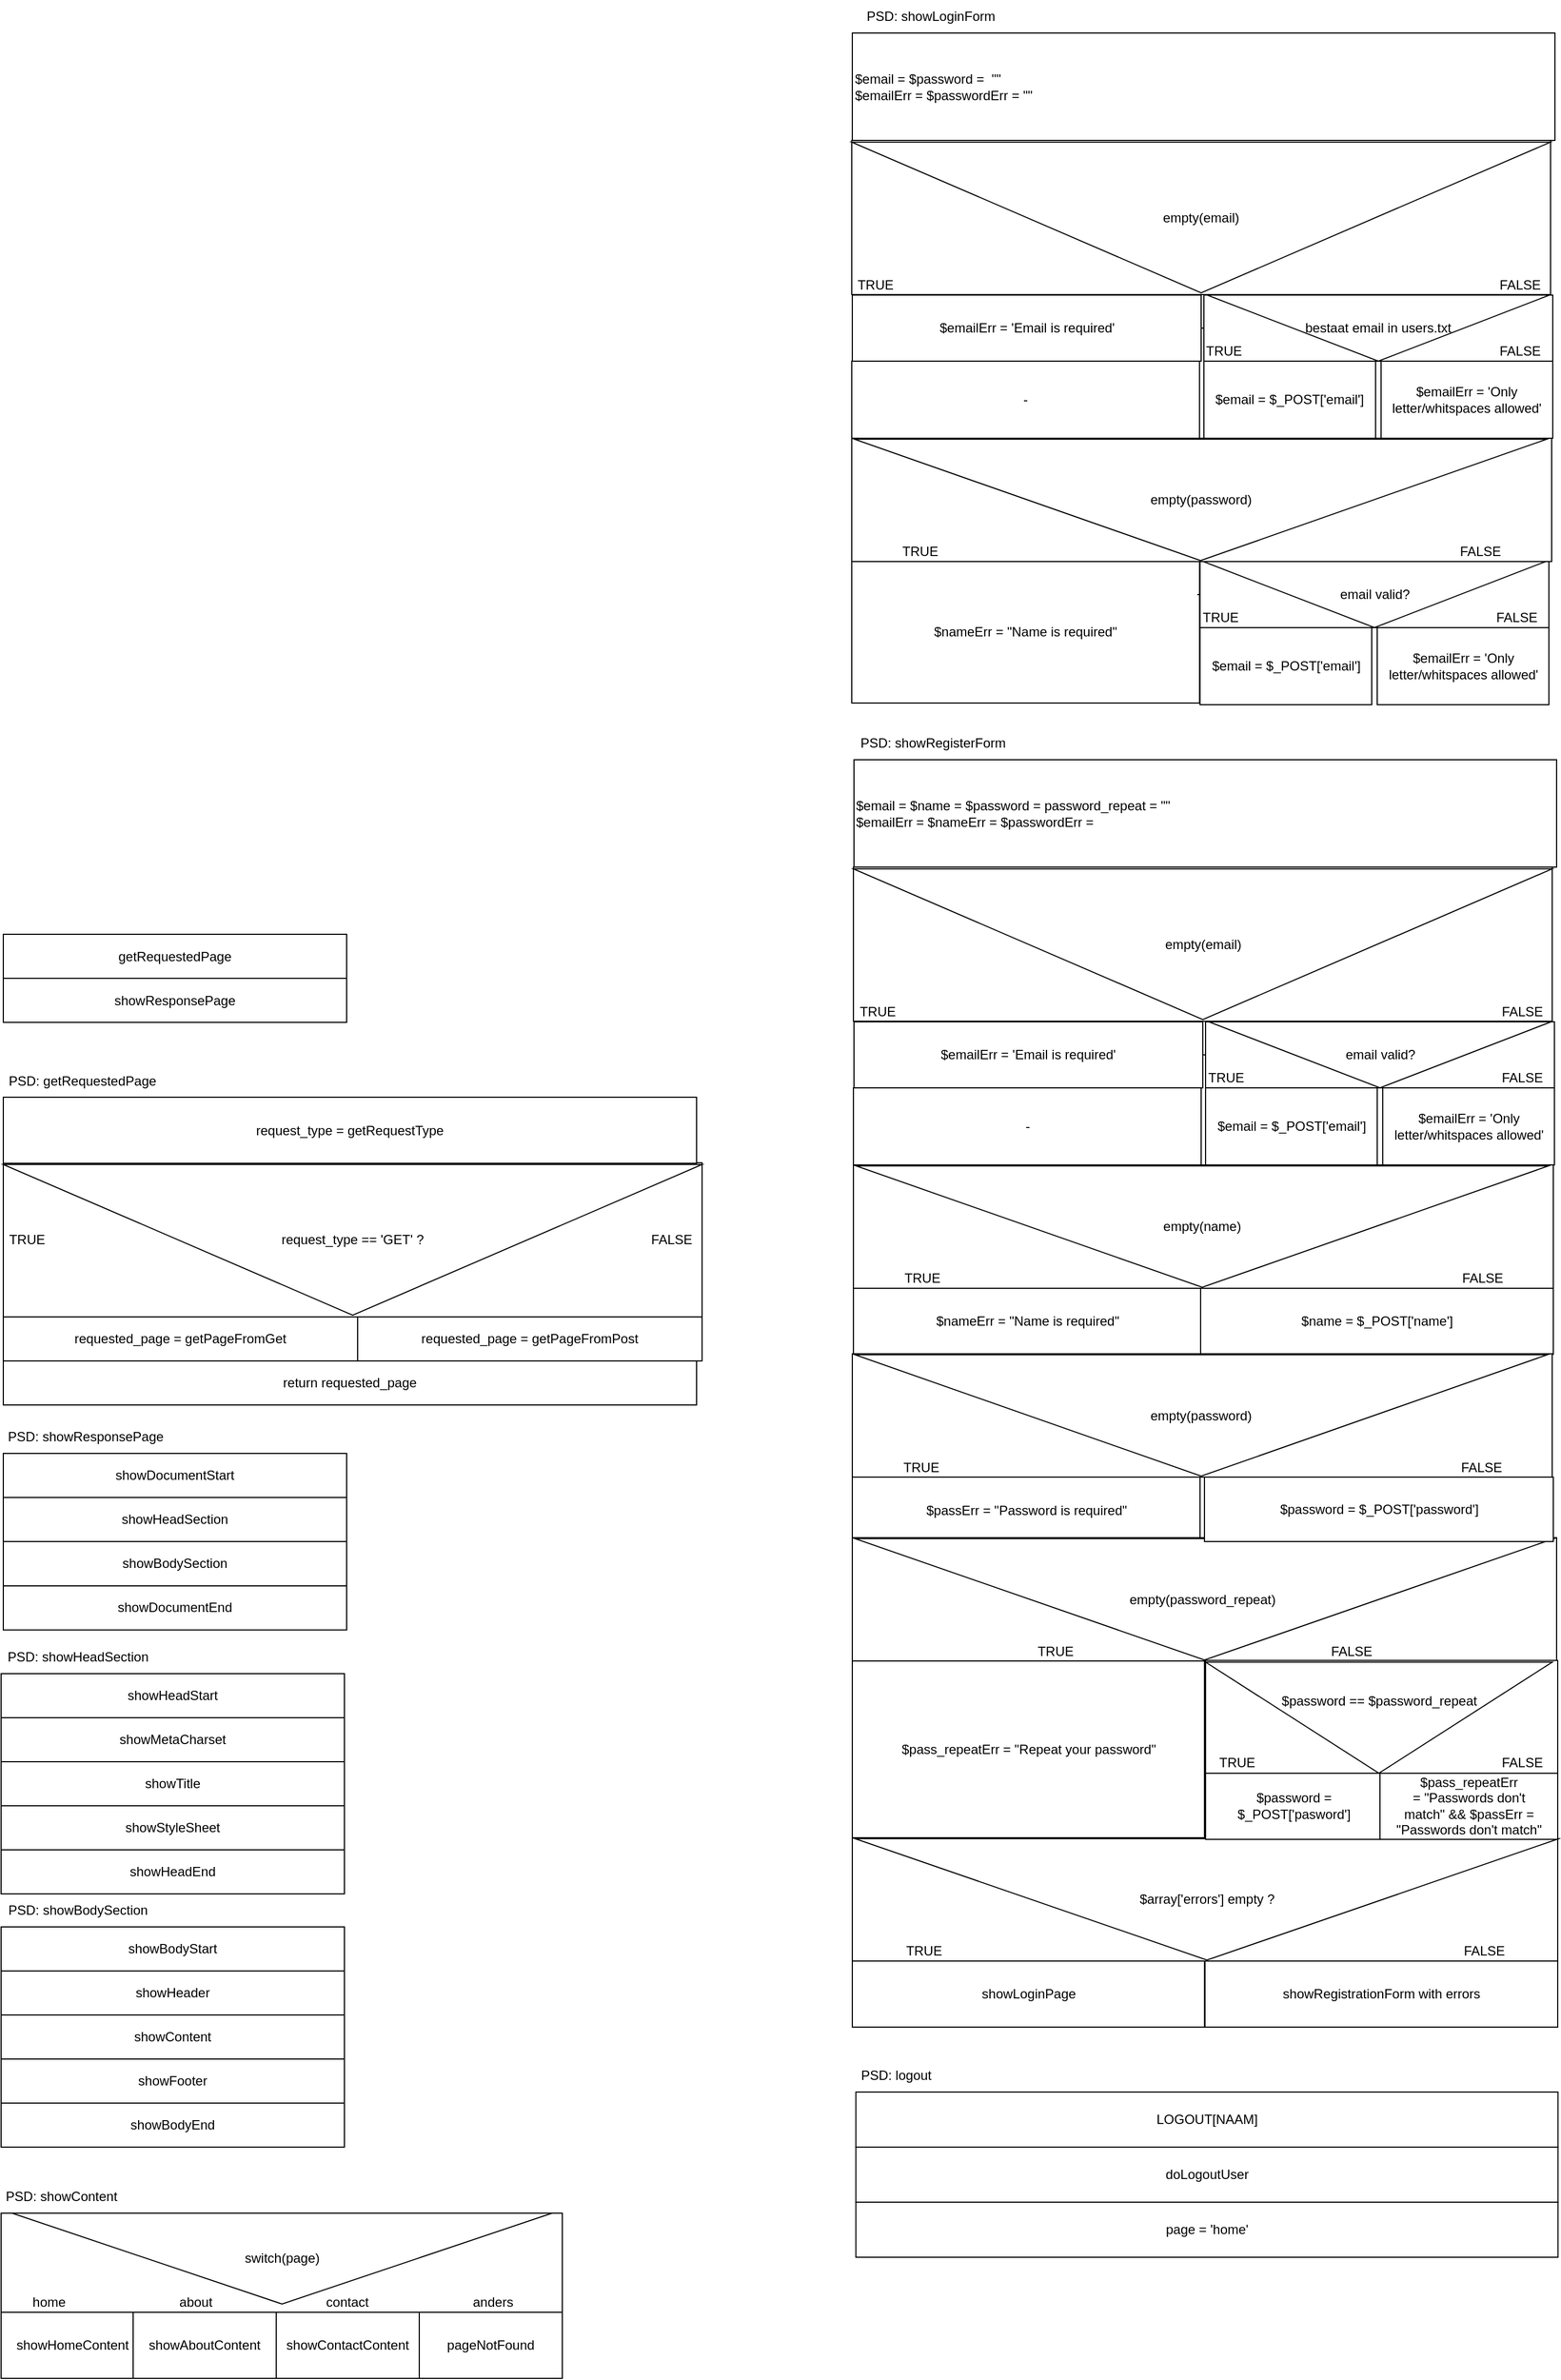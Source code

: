<mxfile>
    <diagram id="DWC-TpvhNI_4SlBnLtU3" name="Page-1">
        <mxGraphModel dx="1130" dy="1892" grid="1" gridSize="10" guides="1" tooltips="1" connect="1" arrows="1" fold="1" page="1" pageScale="1" pageWidth="850" pageHeight="1100" math="0" shadow="0">
            <root>
                <mxCell id="0"/>
                <mxCell id="1" parent="0"/>
                <mxCell id="2" value="requested_page = getPageFromGet" style="rounded=0;whiteSpace=wrap;html=1;" parent="1" vertex="1">
                    <mxGeometry x="110" y="116" width="322" height="40" as="geometry"/>
                </mxCell>
                <mxCell id="3" value="return requested_page" style="rounded=0;whiteSpace=wrap;html=1;" parent="1" vertex="1">
                    <mxGeometry x="110" y="156" width="630" height="40" as="geometry"/>
                </mxCell>
                <mxCell id="4" value="showDocumentStart" style="rounded=0;whiteSpace=wrap;html=1;" parent="1" vertex="1">
                    <mxGeometry x="110" y="240" width="312" height="40" as="geometry"/>
                </mxCell>
                <mxCell id="5" value="showHeadSection" style="rounded=0;whiteSpace=wrap;html=1;" parent="1" vertex="1">
                    <mxGeometry x="110" y="280" width="312" height="40" as="geometry"/>
                </mxCell>
                <mxCell id="6" value="showBodySection" style="rounded=0;whiteSpace=wrap;html=1;" parent="1" vertex="1">
                    <mxGeometry x="110" y="320" width="312" height="40.31" as="geometry"/>
                </mxCell>
                <mxCell id="7" value="showDocumentEnd" style="rounded=0;whiteSpace=wrap;html=1;" parent="1" vertex="1">
                    <mxGeometry x="110" y="360.31" width="312" height="40" as="geometry"/>
                </mxCell>
                <mxCell id="8" value="showBodyStart" style="rounded=0;whiteSpace=wrap;html=1;" parent="1" vertex="1">
                    <mxGeometry x="108" y="670" width="312" height="40" as="geometry"/>
                </mxCell>
                <mxCell id="9" value="showHeader" style="rounded=0;whiteSpace=wrap;html=1;" parent="1" vertex="1">
                    <mxGeometry x="108" y="710" width="312" height="40" as="geometry"/>
                </mxCell>
                <mxCell id="10" value="showContent" style="rounded=0;whiteSpace=wrap;html=1;" parent="1" vertex="1">
                    <mxGeometry x="108" y="750" width="312" height="40" as="geometry"/>
                </mxCell>
                <mxCell id="11" value="PSD: showResponsePage" style="text;html=1;strokeColor=none;fillColor=none;align=center;verticalAlign=middle;whiteSpace=wrap;rounded=0;" parent="1" vertex="1">
                    <mxGeometry x="110" y="210" width="150" height="30" as="geometry"/>
                </mxCell>
                <mxCell id="12" value="PSD: showBodySection" style="text;html=1;strokeColor=none;fillColor=none;align=center;verticalAlign=middle;whiteSpace=wrap;rounded=0;" parent="1" vertex="1">
                    <mxGeometry x="108" y="640" width="140" height="30" as="geometry"/>
                </mxCell>
                <mxCell id="13" value="&amp;nbsp;TRUE&lt;span style=&quot;white-space: pre;&quot;&gt;&#9;&lt;/span&gt;&lt;span style=&quot;white-space: pre;&quot;&gt;&#9;&lt;/span&gt;&lt;span style=&quot;white-space: pre;&quot;&gt;&#9;&lt;/span&gt;&lt;span style=&quot;white-space: pre;&quot;&gt;&#9;&lt;/span&gt;&lt;span style=&quot;white-space: pre;&quot;&gt;&#9;&lt;/span&gt;&lt;span style=&quot;white-space: pre;&quot;&gt;&#9;&lt;/span&gt;&lt;span style=&quot;white-space: pre;&quot;&gt;&#9;&lt;/span&gt;&lt;span style=&quot;white-space: pre;&quot;&gt;&#9;&lt;/span&gt;&lt;span style=&quot;white-space: pre;&quot;&gt;&#9;&lt;/span&gt;&lt;span style=&quot;white-space: pre;&quot;&gt;&#9;&lt;/span&gt;&lt;span style=&quot;white-space: pre;&quot;&gt;&#9;&lt;/span&gt;&lt;span style=&quot;white-space: pre;&quot;&gt;&#9;&lt;/span&gt;&lt;span style=&quot;white-space: pre;&quot;&gt;&#9;&lt;/span&gt;&lt;span style=&quot;white-space: pre;&quot;&gt;&#9;&lt;/span&gt;&lt;span style=&quot;white-space: pre;&quot;&gt;&#9;&lt;/span&gt;&lt;span style=&quot;white-space: pre;&quot;&gt;&#9;&lt;/span&gt;&lt;span style=&quot;white-space: pre;&quot;&gt;&#9;&lt;/span&gt;&lt;span style=&quot;white-space: pre;&quot;&gt;&#9;&lt;/span&gt;&lt;span style=&quot;white-space: pre;&quot;&gt;&#9;&lt;/span&gt;&lt;span style=&quot;white-space: pre;&quot;&gt;&#9;&lt;/span&gt;&lt;span style=&quot;white-space: pre;&quot;&gt;&#9;&lt;/span&gt;FALSE" style="rounded=0;whiteSpace=wrap;html=1;align=left;" parent="1" vertex="1">
                    <mxGeometry x="110" y="-24" width="635" height="140" as="geometry"/>
                </mxCell>
                <mxCell id="14" value="&lt;div style=&quot;&quot;&gt;request_type == 'GET' ?&lt;/div&gt;" style="triangle;whiteSpace=wrap;html=1;rotation=90;align=center;verticalAlign=middle;horizontal=0;" parent="1" vertex="1">
                    <mxGeometry x="359.07" y="-271.5" width="136.87" height="635" as="geometry"/>
                </mxCell>
                <mxCell id="15" value="getRequestedPage" style="rounded=0;whiteSpace=wrap;html=1;" parent="1" vertex="1">
                    <mxGeometry x="110" y="-231.5" width="312" height="40" as="geometry"/>
                </mxCell>
                <mxCell id="16" value="showResponsePage" style="rounded=0;whiteSpace=wrap;html=1;" parent="1" vertex="1">
                    <mxGeometry x="110" y="-191.5" width="312" height="40" as="geometry"/>
                </mxCell>
                <mxCell id="17" value="PSD: showContent" style="text;html=1;strokeColor=none;fillColor=none;align=center;verticalAlign=middle;whiteSpace=wrap;rounded=0;" parent="1" vertex="1">
                    <mxGeometry x="108" y="900" width="110" height="30" as="geometry"/>
                </mxCell>
                <mxCell id="18" value="&lt;span style=&quot;white-space: pre;&quot;&gt;&#9;&lt;/span&gt;home&lt;span style=&quot;white-space: pre;&quot;&gt;&#9;&lt;/span&gt;&lt;span style=&quot;white-space: pre;&quot;&gt;&#9;&lt;span style=&quot;white-space: pre;&quot;&gt;&#9;&lt;span style=&quot;white-space: pre;&quot;&gt;&#9;&lt;/span&gt;&lt;/span&gt;&lt;/span&gt;about&lt;span style=&quot;white-space: pre;&quot;&gt;&#9;&lt;/span&gt;&lt;span style=&quot;white-space: pre;&quot;&gt;&#9;&lt;/span&gt;&lt;span style=&quot;white-space: pre;&quot;&gt;&#9;&lt;/span&gt;&amp;nbsp; &amp;nbsp; &amp;nbsp;&lt;span style=&quot;white-space: pre;&quot;&gt;&#9;&lt;/span&gt;contact&amp;nbsp; &amp;nbsp; &amp;nbsp; &amp;nbsp;&lt;span style=&quot;white-space: pre;&quot;&gt;&#9;&lt;span style=&quot;white-space: pre;&quot;&gt;&#9;&lt;/span&gt;&lt;span style=&quot;white-space: pre;&quot;&gt;&#9;&lt;/span&gt;&lt;/span&gt;anders" style="rounded=0;whiteSpace=wrap;html=1;verticalAlign=bottom;align=left;" parent="1" vertex="1">
                    <mxGeometry x="108" y="930" width="510" height="90" as="geometry"/>
                </mxCell>
                <mxCell id="19" value="showHomeContent" style="rounded=0;whiteSpace=wrap;html=1;" parent="1" vertex="1">
                    <mxGeometry x="108" y="1020" width="130" height="60" as="geometry"/>
                </mxCell>
                <mxCell id="20" value="showAboutContent" style="rounded=0;whiteSpace=wrap;html=1;" parent="1" vertex="1">
                    <mxGeometry x="228" y="1020" width="130" height="60" as="geometry"/>
                </mxCell>
                <mxCell id="21" value="showContactContent" style="rounded=0;whiteSpace=wrap;html=1;" parent="1" vertex="1">
                    <mxGeometry x="358" y="1020" width="130" height="60" as="geometry"/>
                </mxCell>
                <mxCell id="22" value="switch(page)" style="triangle;whiteSpace=wrap;html=1;rotation=90;horizontal=0;" parent="1" vertex="1">
                    <mxGeometry x="322.07" y="725.94" width="82.5" height="490.63" as="geometry"/>
                </mxCell>
                <mxCell id="23" value="pageNotFound" style="rounded=0;whiteSpace=wrap;html=1;" parent="1" vertex="1">
                    <mxGeometry x="488" y="1020" width="130" height="60" as="geometry"/>
                </mxCell>
                <mxCell id="24" value="request_type = getRequestType" style="rounded=0;whiteSpace=wrap;html=1;" parent="1" vertex="1">
                    <mxGeometry x="110" y="-83.5" width="630" height="60" as="geometry"/>
                </mxCell>
                <mxCell id="25" value="requested_page = getPageFromPost" style="rounded=0;whiteSpace=wrap;html=1;" parent="1" vertex="1">
                    <mxGeometry x="432" y="116" width="313" height="40" as="geometry"/>
                </mxCell>
                <mxCell id="26" value="showFooter" style="rounded=0;whiteSpace=wrap;html=1;" parent="1" vertex="1">
                    <mxGeometry x="108" y="790" width="312" height="40" as="geometry"/>
                </mxCell>
                <mxCell id="27" value="showBodyEnd" style="rounded=0;whiteSpace=wrap;html=1;" parent="1" vertex="1">
                    <mxGeometry x="108" y="830" width="312" height="40" as="geometry"/>
                </mxCell>
                <mxCell id="28" value="PSD: getRequestedPage" style="text;html=1;strokeColor=none;fillColor=none;align=center;verticalAlign=middle;whiteSpace=wrap;rounded=0;" parent="1" vertex="1">
                    <mxGeometry x="112" y="-113.5" width="140" height="30" as="geometry"/>
                </mxCell>
                <mxCell id="29" value="showHeadStart" style="rounded=0;whiteSpace=wrap;html=1;" parent="1" vertex="1">
                    <mxGeometry x="108" y="440" width="312" height="40" as="geometry"/>
                </mxCell>
                <mxCell id="30" value="showMetaCharset" style="rounded=0;whiteSpace=wrap;html=1;" parent="1" vertex="1">
                    <mxGeometry x="108" y="480" width="312" height="40" as="geometry"/>
                </mxCell>
                <mxCell id="31" value="showTitle" style="rounded=0;whiteSpace=wrap;html=1;" parent="1" vertex="1">
                    <mxGeometry x="108" y="520" width="312" height="40" as="geometry"/>
                </mxCell>
                <mxCell id="32" value="PSD: showHeadSection" style="text;html=1;strokeColor=none;fillColor=none;align=center;verticalAlign=middle;whiteSpace=wrap;rounded=0;" parent="1" vertex="1">
                    <mxGeometry x="108" y="410" width="140" height="30" as="geometry"/>
                </mxCell>
                <mxCell id="33" value="showStyleSheet" style="rounded=0;whiteSpace=wrap;html=1;" parent="1" vertex="1">
                    <mxGeometry x="108" y="560" width="312" height="40" as="geometry"/>
                </mxCell>
                <mxCell id="34" value="showHeadEnd" style="rounded=0;whiteSpace=wrap;html=1;" parent="1" vertex="1">
                    <mxGeometry x="108" y="600" width="312" height="40" as="geometry"/>
                </mxCell>
                <mxCell id="35" value="PSD: showRegisterForm" style="text;html=1;strokeColor=none;fillColor=none;align=center;verticalAlign=middle;whiteSpace=wrap;rounded=0;" parent="1" vertex="1">
                    <mxGeometry x="881.51" y="-420" width="146" height="30" as="geometry"/>
                </mxCell>
                <mxCell id="40" value="&amp;nbsp;TRUE&lt;span style=&quot;white-space: pre;&quot;&gt;&#9;&lt;/span&gt;&lt;span style=&quot;white-space: pre;&quot;&gt;&#9;&lt;/span&gt;&lt;span style=&quot;white-space: pre;&quot;&gt;&#9;&lt;/span&gt;&lt;span style=&quot;white-space: pre;&quot;&gt;&#9;&lt;/span&gt;&lt;span style=&quot;white-space: pre;&quot;&gt;&#9;&lt;/span&gt;&lt;span style=&quot;white-space: pre;&quot;&gt;&#9;&lt;/span&gt;&lt;span style=&quot;white-space: pre;&quot;&gt;&#9;&lt;/span&gt;&lt;span style=&quot;white-space: pre;&quot;&gt;&#9;&lt;/span&gt;&lt;span style=&quot;white-space: pre;&quot;&gt;&#9;&lt;/span&gt;&lt;span style=&quot;white-space: pre;&quot;&gt;&#9;&lt;/span&gt;&lt;span style=&quot;white-space: pre;&quot;&gt;&#9;&lt;/span&gt;&lt;span style=&quot;white-space: pre;&quot;&gt;&#9;&lt;/span&gt;&lt;span style=&quot;white-space: pre;&quot;&gt;&#9;&lt;/span&gt;&lt;span style=&quot;white-space: pre;&quot;&gt;&#9;&lt;/span&gt;&lt;span style=&quot;white-space: pre;&quot;&gt;&#9;&lt;/span&gt;&lt;span style=&quot;white-space: pre;&quot;&gt;&#9;&lt;/span&gt;&lt;span style=&quot;white-space: pre;&quot;&gt;&#9;&lt;/span&gt;&lt;span style=&quot;white-space: pre;&quot;&gt;&#9;&lt;/span&gt;&lt;span style=&quot;white-space: pre;&quot;&gt;&#9;&lt;/span&gt;&lt;span style=&quot;white-space: pre;&quot;&gt;&#9;&lt;/span&gt;&lt;span style=&quot;white-space: pre;&quot;&gt;&#9;&lt;/span&gt;FALSE" style="rounded=0;whiteSpace=wrap;html=1;align=left;verticalAlign=bottom;" parent="1" vertex="1">
                    <mxGeometry x="882.52" y="-292.5" width="635" height="140" as="geometry"/>
                </mxCell>
                <mxCell id="41" value="empty(email)" style="triangle;whiteSpace=wrap;html=1;rotation=90;align=center;verticalAlign=middle;horizontal=0;" parent="1" vertex="1">
                    <mxGeometry x="1131.59" y="-540" width="136.87" height="635" as="geometry"/>
                </mxCell>
                <mxCell id="45" value="" style="edgeStyle=none;html=1;" parent="1" source="42" target="44" edge="1">
                    <mxGeometry relative="1" as="geometry"/>
                </mxCell>
                <mxCell id="42" value="$emailErr = 'Email is required'" style="rounded=0;whiteSpace=wrap;html=1;" parent="1" vertex="1">
                    <mxGeometry x="883.02" y="-152" width="317" height="60" as="geometry"/>
                </mxCell>
                <mxCell id="43" value="TRUE&lt;span style=&quot;white-space: pre;&quot;&gt;&#9;&lt;/span&gt;&lt;span style=&quot;white-space: pre;&quot;&gt;&#9;&lt;/span&gt;&lt;span style=&quot;white-space: pre;&quot;&gt;&#9;&lt;/span&gt;&lt;span style=&quot;white-space: pre;&quot;&gt;&#9;&lt;/span&gt;&lt;span style=&quot;white-space: pre;&quot;&gt;&#9;&lt;/span&gt;&lt;span style=&quot;white-space: pre;&quot;&gt;&#9;&lt;/span&gt;&lt;span style=&quot;white-space: pre;&quot;&gt;&#9;&lt;/span&gt;&lt;span style=&quot;white-space: pre;&quot;&gt;&#9;&lt;/span&gt;&lt;span style=&quot;white-space: pre;&quot;&gt;&#9;&lt;/span&gt;FALSE" style="rounded=0;whiteSpace=wrap;html=1;align=left;verticalAlign=bottom;" parent="1" vertex="1">
                    <mxGeometry x="1202.52" y="-152" width="317" height="60" as="geometry"/>
                </mxCell>
                <mxCell id="44" value="email valid?" style="triangle;whiteSpace=wrap;html=1;rotation=90;horizontal=0;" parent="1" vertex="1">
                    <mxGeometry x="1331.02" y="-277.5" width="60" height="311" as="geometry"/>
                </mxCell>
                <mxCell id="46" value="$email = $_POST['email']" style="rounded=0;whiteSpace=wrap;html=1;align=center;" parent="1" vertex="1">
                    <mxGeometry x="1202.52" y="-92" width="156" height="70" as="geometry"/>
                </mxCell>
                <mxCell id="47" value="$emailErr = 'Only letter/whitspaces allowed'" style="rounded=0;whiteSpace=wrap;html=1;align=center;" parent="1" vertex="1">
                    <mxGeometry x="1363.52" y="-92" width="156" height="70" as="geometry"/>
                </mxCell>
                <mxCell id="49" value="-" style="rounded=0;whiteSpace=wrap;html=1;align=center;" parent="1" vertex="1">
                    <mxGeometry x="882.52" y="-92" width="316" height="70" as="geometry"/>
                </mxCell>
                <mxCell id="50" value="TRUE&lt;span style=&quot;white-space: pre;&quot;&gt;&#9;&lt;/span&gt;&lt;span style=&quot;white-space: pre;&quot;&gt;&#9;&lt;/span&gt;&lt;span style=&quot;white-space: pre;&quot;&gt;&#9;&lt;/span&gt;&lt;span style=&quot;white-space: pre;&quot;&gt;&#9;&lt;/span&gt;&lt;span style=&quot;white-space: pre;&quot;&gt;&#9;&lt;/span&gt;&lt;span style=&quot;white-space: pre;&quot;&gt;&#9;&lt;/span&gt;&lt;span style=&quot;white-space: pre;&quot;&gt;&#9;&lt;/span&gt;&lt;span style=&quot;white-space: pre;&quot;&gt;&#9;&lt;/span&gt;&lt;span style=&quot;white-space: pre;&quot;&gt;&#9;&lt;/span&gt;&lt;span style=&quot;white-space: pre;&quot;&gt;&#9;&lt;/span&gt;&lt;span style=&quot;white-space: pre;&quot;&gt;&#9;&lt;/span&gt;&lt;span style=&quot;white-space: pre;&quot;&gt;&#9;&lt;/span&gt;&lt;span style=&quot;white-space: pre;&quot;&gt;&#9;&lt;/span&gt;&lt;span style=&quot;white-space: pre;&quot;&gt;&#9;&lt;/span&gt;&lt;span style=&quot;white-space: pre;&quot;&gt;&#9;&lt;/span&gt;&lt;span style=&quot;white-space: pre;&quot;&gt;&#9;&lt;/span&gt;&lt;span style=&quot;white-space: pre;&quot;&gt;&#9;&lt;/span&gt;&lt;span style=&quot;white-space: pre;&quot;&gt;&#9;&lt;/span&gt;FALSE" style="rounded=0;whiteSpace=wrap;html=1;verticalAlign=bottom;horizontal=1;" parent="1" vertex="1">
                    <mxGeometry x="882.52" y="-22" width="636" height="112" as="geometry"/>
                </mxCell>
                <mxCell id="51" value="empty(name)" style="triangle;whiteSpace=wrap;html=1;rotation=90;horizontal=0;" parent="1" vertex="1">
                    <mxGeometry x="1144.39" y="-280.5" width="110.25" height="629" as="geometry"/>
                </mxCell>
                <mxCell id="52" value="$nameErr = &quot;Name is required&quot;" style="rounded=0;whiteSpace=wrap;html=1;" parent="1" vertex="1">
                    <mxGeometry x="882.52" y="90" width="316" height="60" as="geometry"/>
                </mxCell>
                <mxCell id="53" value="$name = $_POST['name']" style="rounded=0;whiteSpace=wrap;html=1;" parent="1" vertex="1">
                    <mxGeometry x="1198.02" y="90" width="320.5" height="60" as="geometry"/>
                </mxCell>
                <mxCell id="54" value="TRUE&lt;span style=&quot;white-space: pre;&quot;&gt;&#9;&lt;/span&gt;&lt;span style=&quot;white-space: pre;&quot;&gt;&#9;&lt;/span&gt;&lt;span style=&quot;white-space: pre;&quot;&gt;&#9;&lt;/span&gt;&lt;span style=&quot;white-space: pre;&quot;&gt;&#9;&lt;/span&gt;&lt;span style=&quot;white-space: pre;&quot;&gt;&#9;&lt;/span&gt;&lt;span style=&quot;white-space: pre;&quot;&gt;&#9;&lt;/span&gt;&lt;span style=&quot;white-space: pre;&quot;&gt;&#9;&lt;/span&gt;&lt;span style=&quot;white-space: pre;&quot;&gt;&#9;&lt;/span&gt;&lt;span style=&quot;white-space: pre;&quot;&gt;&#9;&lt;/span&gt;&lt;span style=&quot;white-space: pre;&quot;&gt;&#9;&lt;/span&gt;&lt;span style=&quot;white-space: pre;&quot;&gt;&#9;&lt;/span&gt;&lt;span style=&quot;white-space: pre;&quot;&gt;&#9;&lt;/span&gt;&lt;span style=&quot;white-space: pre;&quot;&gt;&#9;&lt;/span&gt;&lt;span style=&quot;white-space: pre;&quot;&gt;&#9;&lt;/span&gt;&lt;span style=&quot;white-space: pre;&quot;&gt;&#9;&lt;/span&gt;&lt;span style=&quot;white-space: pre;&quot;&gt;&#9;&lt;/span&gt;&lt;span style=&quot;white-space: pre;&quot;&gt;&#9;&lt;/span&gt;&lt;span style=&quot;white-space: pre;&quot;&gt;&#9;&lt;/span&gt;FALSE" style="rounded=0;whiteSpace=wrap;html=1;verticalAlign=bottom;horizontal=1;" parent="1" vertex="1">
                    <mxGeometry x="881.51" y="149.5" width="636" height="112" as="geometry"/>
                </mxCell>
                <mxCell id="55" value="empty(password)" style="triangle;whiteSpace=wrap;html=1;rotation=90;horizontal=0;" parent="1" vertex="1">
                    <mxGeometry x="1143.38" y="-109" width="110.25" height="629" as="geometry"/>
                </mxCell>
                <mxCell id="56" value="$passErr = &quot;Password is required&quot;" style="rounded=0;whiteSpace=wrap;html=1;" parent="1" vertex="1">
                    <mxGeometry x="881.51" y="261.5" width="316" height="60" as="geometry"/>
                </mxCell>
                <mxCell id="58" value="TRUE&lt;span style=&quot;white-space: pre;&quot;&gt;&#9;&lt;/span&gt;&lt;span style=&quot;white-space: pre;&quot;&gt;&#9;&lt;/span&gt;&lt;span style=&quot;white-space: pre;&quot;&gt;&#9;&lt;/span&gt;&lt;span style=&quot;white-space: pre;&quot;&gt;&#9;&lt;/span&gt;&lt;span style=&quot;white-space: pre;&quot;&gt;&#9;&lt;/span&gt;&lt;span style=&quot;white-space: pre;&quot;&gt;&#9;&lt;/span&gt;&lt;span style=&quot;white-space: pre;&quot;&gt;&#9;&lt;/span&gt;&lt;span style=&quot;white-space: pre;&quot;&gt;&#9;&lt;/span&gt;&lt;span style=&quot;white-space: pre;&quot;&gt;&#9;&lt;/span&gt;FALSE" style="rounded=0;whiteSpace=wrap;html=1;verticalAlign=bottom;horizontal=1;" parent="1" vertex="1">
                    <mxGeometry x="881.51" y="316.5" width="640" height="112" as="geometry"/>
                </mxCell>
                <mxCell id="59" value="empty(password_repeat)&amp;nbsp;" style="triangle;whiteSpace=wrap;html=1;rotation=90;horizontal=0;align=center;verticalAlign=middle;fontStyle=0;fontSize=12;spacingBottom=0;" parent="1" vertex="1">
                    <mxGeometry x="1146.39" y="55" width="110.25" height="635" as="geometry"/>
                </mxCell>
                <mxCell id="60" value="$pass_repeatErr = &quot;Repeat your password&quot;" style="rounded=0;whiteSpace=wrap;html=1;" parent="1" vertex="1">
                    <mxGeometry x="881.51" y="428.5" width="320" height="161.5" as="geometry"/>
                </mxCell>
                <mxCell id="62" value="$password = $_POST['password']" style="rounded=0;whiteSpace=wrap;html=1;fontSize=12;" parent="1" vertex="1">
                    <mxGeometry x="1201.51" y="261.5" width="317.01" height="58.5" as="geometry"/>
                </mxCell>
                <mxCell id="63" value="TRUE&lt;span style=&quot;white-space: pre;&quot;&gt;&#9;&lt;/span&gt;&lt;span style=&quot;white-space: pre;&quot;&gt;&#9;&lt;/span&gt;&lt;span style=&quot;white-space: pre;&quot;&gt;&#9;&lt;/span&gt;&lt;span style=&quot;white-space: pre;&quot;&gt;&#9;&lt;/span&gt;&lt;span style=&quot;white-space: pre;&quot;&gt;&#9;&lt;/span&gt;&lt;span style=&quot;white-space: pre;&quot;&gt;&#9;&lt;/span&gt;&lt;span style=&quot;white-space: pre;&quot;&gt;&#9;&lt;/span&gt;&lt;span style=&quot;white-space: pre;&quot;&gt;&#9;&lt;/span&gt;&lt;span style=&quot;white-space: pre;&quot;&gt;&#9;&lt;/span&gt;&lt;span style=&quot;white-space: pre;&quot;&gt;&#9;&lt;/span&gt;&lt;span style=&quot;white-space: pre;&quot;&gt;&#9;&lt;/span&gt;&lt;span style=&quot;white-space: pre;&quot;&gt;&#9;&lt;/span&gt;&lt;span style=&quot;white-space: pre;&quot;&gt;&#9;&lt;/span&gt;&lt;span style=&quot;white-space: pre;&quot;&gt;&#9;&lt;/span&gt;&lt;span style=&quot;white-space: pre;&quot;&gt;&#9;&lt;/span&gt;&lt;span style=&quot;white-space: pre;&quot;&gt;&#9;&lt;/span&gt;&lt;span style=&quot;white-space: pre;&quot;&gt;&#9;&lt;/span&gt;&lt;span style=&quot;white-space: pre;&quot;&gt;&#9;&lt;/span&gt;FALSE" style="rounded=0;whiteSpace=wrap;html=1;verticalAlign=bottom;horizontal=1;" parent="1" vertex="1">
                    <mxGeometry x="881.51" y="589" width="641.01" height="112" as="geometry"/>
                </mxCell>
                <mxCell id="64" value="$array['errors'] empty ?" style="triangle;whiteSpace=wrap;html=1;rotation=90;horizontal=0;" parent="1" vertex="1">
                    <mxGeometry x="1148.63" y="325.25" width="110.25" height="639.5" as="geometry"/>
                </mxCell>
                <mxCell id="65" value="showLoginPage" style="rounded=0;whiteSpace=wrap;html=1;" parent="1" vertex="1">
                    <mxGeometry x="881.51" y="701" width="320" height="60" as="geometry"/>
                </mxCell>
                <mxCell id="66" value="showRegistrationForm with errors" style="rounded=0;whiteSpace=wrap;html=1;" parent="1" vertex="1">
                    <mxGeometry x="1202.02" y="701" width="320.5" height="60" as="geometry"/>
                </mxCell>
                <mxCell id="67" value="$email = $name = $password = password_repeat = &quot;&quot;&lt;br&gt;$emailErr = $nameErr = $passwordErr =&amp;nbsp;&lt;br&gt;" style="rounded=0;whiteSpace=wrap;html=1;fontSize=12;align=left;" parent="1" vertex="1">
                    <mxGeometry x="883.02" y="-390" width="638.49" height="97.5" as="geometry"/>
                </mxCell>
                <mxCell id="68" value="&amp;nbsp; &amp;nbsp;TRUE&lt;span style=&quot;white-space: pre;&quot;&gt;&#9;&lt;/span&gt;&lt;span style=&quot;white-space: pre;&quot;&gt;&#9;&lt;/span&gt;&lt;span style=&quot;white-space: pre;&quot;&gt;&#9;&lt;/span&gt;&lt;span style=&quot;white-space: pre;&quot;&gt;&#9;&lt;/span&gt;&lt;span style=&quot;white-space: pre;&quot;&gt;&#9;&lt;/span&gt;&lt;span style=&quot;white-space: pre;&quot;&gt;&#9;&lt;/span&gt;&lt;span style=&quot;white-space: pre;&quot;&gt;&#9;&lt;/span&gt;&lt;span style=&quot;white-space: pre;&quot;&gt;&#9;&lt;/span&gt;&lt;span style=&quot;white-space: pre;&quot;&gt;&#9;&lt;/span&gt;FALSE" style="rounded=0;whiteSpace=wrap;html=1;align=left;fontSize=12;verticalAlign=bottom;" parent="1" vertex="1">
                    <mxGeometry x="1202.52" y="427.97" width="320" height="102.5" as="geometry"/>
                </mxCell>
                <mxCell id="69" value="&lt;div style=&quot;&quot;&gt;$password == $password_repeat&lt;/div&gt;" style="triangle;whiteSpace=wrap;html=1;rotation=90;align=center;verticalAlign=middle;fontSize=12;horizontal=0;spacingBottom=30;" parent="1" vertex="1">
                    <mxGeometry x="1309.56" y="322.5" width="100.93" height="315" as="geometry"/>
                </mxCell>
                <mxCell id="70" value="$password = $_POST['pasword']" style="rounded=0;whiteSpace=wrap;html=1;fontSize=12;" parent="1" vertex="1">
                    <mxGeometry x="1202.52" y="530.47" width="159.5" height="60" as="geometry"/>
                </mxCell>
                <mxCell id="71" value="$pass_repeatErr =&amp;nbsp;&quot;Passwords don't match&quot;&amp;nbsp;&amp;amp;&amp;amp; $passErr = &quot;Passwords don't match&quot;" style="rounded=0;whiteSpace=wrap;html=1;fontSize=12;" parent="1" vertex="1">
                    <mxGeometry x="1361.01" y="530.47" width="161.51" height="60" as="geometry"/>
                </mxCell>
                <mxCell id="73" value="PSD: showLoginForm" style="text;html=1;strokeColor=none;fillColor=none;align=center;verticalAlign=middle;whiteSpace=wrap;rounded=0;" parent="1" vertex="1">
                    <mxGeometry x="880" y="-1080" width="146" height="30" as="geometry"/>
                </mxCell>
                <mxCell id="74" value="&amp;nbsp;TRUE&lt;span style=&quot;white-space: pre;&quot;&gt;&#9;&lt;/span&gt;&lt;span style=&quot;white-space: pre;&quot;&gt;&#9;&lt;/span&gt;&lt;span style=&quot;white-space: pre;&quot;&gt;&#9;&lt;/span&gt;&lt;span style=&quot;white-space: pre;&quot;&gt;&#9;&lt;/span&gt;&lt;span style=&quot;white-space: pre;&quot;&gt;&#9;&lt;/span&gt;&lt;span style=&quot;white-space: pre;&quot;&gt;&#9;&lt;/span&gt;&lt;span style=&quot;white-space: pre;&quot;&gt;&#9;&lt;/span&gt;&lt;span style=&quot;white-space: pre;&quot;&gt;&#9;&lt;/span&gt;&lt;span style=&quot;white-space: pre;&quot;&gt;&#9;&lt;/span&gt;&lt;span style=&quot;white-space: pre;&quot;&gt;&#9;&lt;/span&gt;&lt;span style=&quot;white-space: pre;&quot;&gt;&#9;&lt;/span&gt;&lt;span style=&quot;white-space: pre;&quot;&gt;&#9;&lt;/span&gt;&lt;span style=&quot;white-space: pre;&quot;&gt;&#9;&lt;/span&gt;&lt;span style=&quot;white-space: pre;&quot;&gt;&#9;&lt;/span&gt;&lt;span style=&quot;white-space: pre;&quot;&gt;&#9;&lt;/span&gt;&lt;span style=&quot;white-space: pre;&quot;&gt;&#9;&lt;/span&gt;&lt;span style=&quot;white-space: pre;&quot;&gt;&#9;&lt;/span&gt;&lt;span style=&quot;white-space: pre;&quot;&gt;&#9;&lt;/span&gt;&lt;span style=&quot;white-space: pre;&quot;&gt;&#9;&lt;/span&gt;&lt;span style=&quot;white-space: pre;&quot;&gt;&#9;&lt;/span&gt;&lt;span style=&quot;white-space: pre;&quot;&gt;&#9;&lt;/span&gt;FALSE" style="rounded=0;whiteSpace=wrap;html=1;align=left;verticalAlign=bottom;" parent="1" vertex="1">
                    <mxGeometry x="881.01" y="-952.5" width="635" height="140" as="geometry"/>
                </mxCell>
                <mxCell id="75" value="empty(email)" style="triangle;whiteSpace=wrap;html=1;rotation=90;align=center;verticalAlign=middle;horizontal=0;" parent="1" vertex="1">
                    <mxGeometry x="1130.08" y="-1200" width="136.87" height="635" as="geometry"/>
                </mxCell>
                <mxCell id="76" value="" style="edgeStyle=none;html=1;" parent="1" source="77" target="79" edge="1">
                    <mxGeometry relative="1" as="geometry"/>
                </mxCell>
                <mxCell id="77" value="$emailErr = 'Email is required'" style="rounded=0;whiteSpace=wrap;html=1;" parent="1" vertex="1">
                    <mxGeometry x="881.51" y="-812" width="317" height="60" as="geometry"/>
                </mxCell>
                <mxCell id="78" value="TRUE&lt;span style=&quot;white-space: pre;&quot;&gt;&#9;&lt;/span&gt;&lt;span style=&quot;white-space: pre;&quot;&gt;&#9;&lt;/span&gt;&lt;span style=&quot;white-space: pre;&quot;&gt;&#9;&lt;/span&gt;&lt;span style=&quot;white-space: pre;&quot;&gt;&#9;&lt;/span&gt;&lt;span style=&quot;white-space: pre;&quot;&gt;&#9;&lt;/span&gt;&lt;span style=&quot;white-space: pre;&quot;&gt;&#9;&lt;/span&gt;&lt;span style=&quot;white-space: pre;&quot;&gt;&#9;&lt;/span&gt;&lt;span style=&quot;white-space: pre;&quot;&gt;&#9;&lt;/span&gt;&lt;span style=&quot;white-space: pre;&quot;&gt;&#9;&lt;/span&gt;FALSE" style="rounded=0;whiteSpace=wrap;html=1;align=left;verticalAlign=bottom;" parent="1" vertex="1">
                    <mxGeometry x="1201.01" y="-812" width="317" height="60" as="geometry"/>
                </mxCell>
                <mxCell id="79" value="bestaat email in users.txt" style="triangle;whiteSpace=wrap;html=1;rotation=90;horizontal=0;" parent="1" vertex="1">
                    <mxGeometry x="1329.51" y="-937.5" width="60" height="311" as="geometry"/>
                </mxCell>
                <mxCell id="80" value="$email = $_POST['email']" style="rounded=0;whiteSpace=wrap;html=1;align=center;" parent="1" vertex="1">
                    <mxGeometry x="1201.01" y="-752" width="156" height="70" as="geometry"/>
                </mxCell>
                <mxCell id="81" value="$emailErr = 'Only letter/whitspaces allowed'" style="rounded=0;whiteSpace=wrap;html=1;align=center;" parent="1" vertex="1">
                    <mxGeometry x="1362.01" y="-752" width="156" height="70" as="geometry"/>
                </mxCell>
                <mxCell id="82" value="-" style="rounded=0;whiteSpace=wrap;html=1;align=center;" parent="1" vertex="1">
                    <mxGeometry x="881.01" y="-752" width="316" height="70" as="geometry"/>
                </mxCell>
                <mxCell id="83" value="TRUE&lt;span style=&quot;white-space: pre;&quot;&gt;&#9;&lt;/span&gt;&lt;span style=&quot;white-space: pre;&quot;&gt;&#9;&lt;/span&gt;&lt;span style=&quot;white-space: pre;&quot;&gt;&#9;&lt;/span&gt;&lt;span style=&quot;white-space: pre;&quot;&gt;&#9;&lt;/span&gt;&lt;span style=&quot;white-space: pre;&quot;&gt;&#9;&lt;/span&gt;&lt;span style=&quot;white-space: pre;&quot;&gt;&#9;&lt;/span&gt;&lt;span style=&quot;white-space: pre;&quot;&gt;&#9;&lt;/span&gt;&lt;span style=&quot;white-space: pre;&quot;&gt;&#9;&lt;/span&gt;&lt;span style=&quot;white-space: pre;&quot;&gt;&#9;&lt;/span&gt;&lt;span style=&quot;white-space: pre;&quot;&gt;&#9;&lt;/span&gt;&lt;span style=&quot;white-space: pre;&quot;&gt;&#9;&lt;/span&gt;&lt;span style=&quot;white-space: pre;&quot;&gt;&#9;&lt;/span&gt;&lt;span style=&quot;white-space: pre;&quot;&gt;&#9;&lt;/span&gt;&lt;span style=&quot;white-space: pre;&quot;&gt;&#9;&lt;/span&gt;&lt;span style=&quot;white-space: pre;&quot;&gt;&#9;&lt;/span&gt;&lt;span style=&quot;white-space: pre;&quot;&gt;&#9;&lt;/span&gt;&lt;span style=&quot;white-space: pre;&quot;&gt;&#9;&lt;/span&gt;&lt;span style=&quot;white-space: pre;&quot;&gt;&#9;&lt;/span&gt;FALSE" style="rounded=0;whiteSpace=wrap;html=1;verticalAlign=bottom;horizontal=1;" parent="1" vertex="1">
                    <mxGeometry x="881.01" y="-682" width="636" height="112" as="geometry"/>
                </mxCell>
                <mxCell id="84" value="empty(password)" style="triangle;whiteSpace=wrap;html=1;rotation=90;horizontal=0;" parent="1" vertex="1">
                    <mxGeometry x="1142.88" y="-940.5" width="110.25" height="629" as="geometry"/>
                </mxCell>
                <mxCell id="85" value="$nameErr = &quot;Name is required&quot;" style="rounded=0;whiteSpace=wrap;html=1;" parent="1" vertex="1">
                    <mxGeometry x="881.01" y="-570" width="316" height="128.5" as="geometry"/>
                </mxCell>
                <mxCell id="87" value="$email = $password =&amp;nbsp; &quot;&quot;&lt;br&gt;$emailErr = $passwordErr = &quot;&quot;&amp;nbsp;" style="rounded=0;whiteSpace=wrap;html=1;fontSize=12;align=left;" parent="1" vertex="1">
                    <mxGeometry x="881.51" y="-1050" width="638.49" height="97.5" as="geometry"/>
                </mxCell>
                <mxCell id="88" value="" style="edgeStyle=none;html=1;" parent="1" target="90" edge="1">
                    <mxGeometry relative="1" as="geometry">
                        <mxPoint x="1195" y="-540" as="sourcePoint"/>
                    </mxGeometry>
                </mxCell>
                <mxCell id="89" value="TRUE&lt;span style=&quot;white-space: pre;&quot;&gt;&#9;&lt;/span&gt;&lt;span style=&quot;white-space: pre;&quot;&gt;&#9;&lt;/span&gt;&lt;span style=&quot;white-space: pre;&quot;&gt;&#9;&lt;/span&gt;&lt;span style=&quot;white-space: pre;&quot;&gt;&#9;&lt;/span&gt;&lt;span style=&quot;white-space: pre;&quot;&gt;&#9;&lt;/span&gt;&lt;span style=&quot;white-space: pre;&quot;&gt;&#9;&lt;/span&gt;&lt;span style=&quot;white-space: pre;&quot;&gt;&#9;&lt;/span&gt;&lt;span style=&quot;white-space: pre;&quot;&gt;&#9;&lt;/span&gt;&lt;span style=&quot;white-space: pre;&quot;&gt;&#9;&lt;/span&gt;FALSE" style="rounded=0;whiteSpace=wrap;html=1;align=left;verticalAlign=bottom;" parent="1" vertex="1">
                    <mxGeometry x="1197.5" y="-570" width="317" height="60" as="geometry"/>
                </mxCell>
                <mxCell id="90" value="email valid?" style="triangle;whiteSpace=wrap;html=1;rotation=90;horizontal=0;" parent="1" vertex="1">
                    <mxGeometry x="1326" y="-695.5" width="60" height="311" as="geometry"/>
                </mxCell>
                <mxCell id="91" value="$email = $_POST['email']" style="rounded=0;whiteSpace=wrap;html=1;align=center;" parent="1" vertex="1">
                    <mxGeometry x="1197.5" y="-510" width="156" height="70" as="geometry"/>
                </mxCell>
                <mxCell id="92" value="$emailErr = 'Only letter/whitspaces allowed'" style="rounded=0;whiteSpace=wrap;html=1;align=center;" parent="1" vertex="1">
                    <mxGeometry x="1358.5" y="-510" width="156" height="70" as="geometry"/>
                </mxCell>
                <mxCell id="101" value="LOGOUT[NAAM]" style="rounded=0;whiteSpace=wrap;html=1;" vertex="1" parent="1">
                    <mxGeometry x="884.76" y="820" width="638" height="50" as="geometry"/>
                </mxCell>
                <mxCell id="102" value="PSD: logout" style="text;html=1;strokeColor=none;fillColor=none;align=center;verticalAlign=middle;whiteSpace=wrap;rounded=0;" vertex="1" parent="1">
                    <mxGeometry x="883" y="790" width="77" height="30" as="geometry"/>
                </mxCell>
                <mxCell id="104" value="doLogoutUser" style="rounded=0;whiteSpace=wrap;html=1;" vertex="1" parent="1">
                    <mxGeometry x="884.76" y="870" width="638" height="50" as="geometry"/>
                </mxCell>
                <mxCell id="105" value="page = 'home'" style="rounded=0;whiteSpace=wrap;html=1;" vertex="1" parent="1">
                    <mxGeometry x="884.76" y="920" width="638" height="50" as="geometry"/>
                </mxCell>
            </root>
        </mxGraphModel>
    </diagram>
</mxfile>